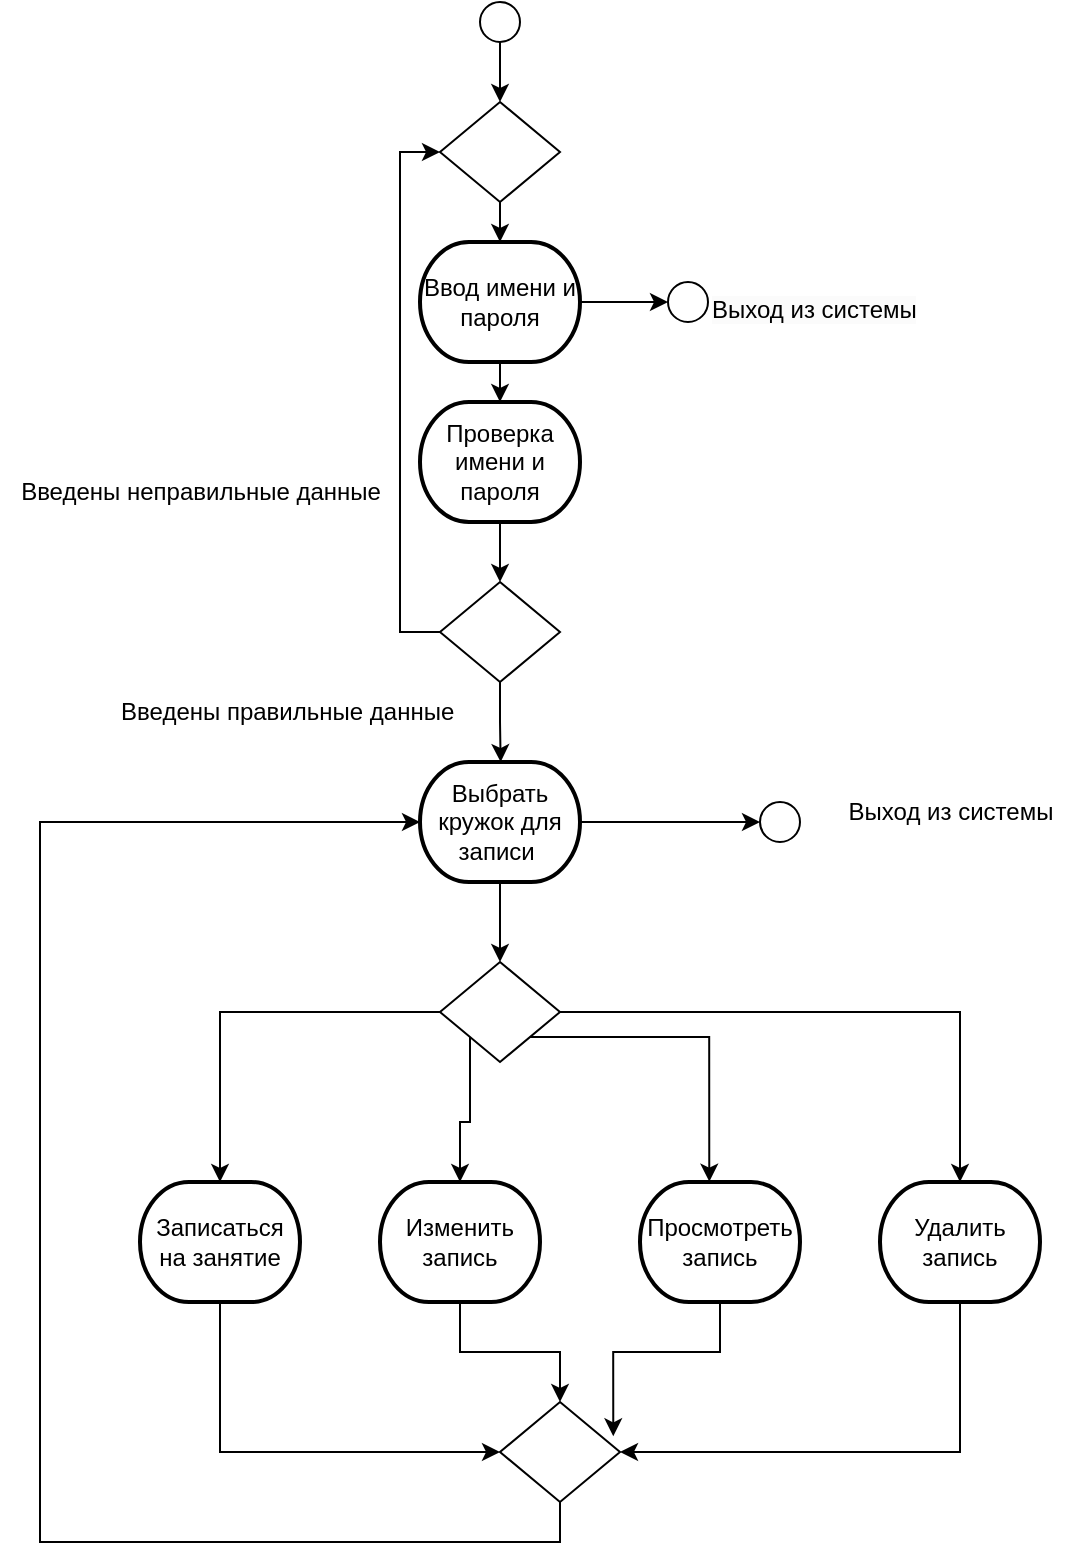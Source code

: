 <mxfile version="24.7.16">
  <diagram name="Страница — 1" id="JV8hyd7Jz_865M1VU4lC">
    <mxGraphModel dx="1158" dy="737" grid="1" gridSize="10" guides="1" tooltips="1" connect="1" arrows="1" fold="1" page="1" pageScale="1" pageWidth="827" pageHeight="1169" math="0" shadow="0">
      <root>
        <mxCell id="0" />
        <mxCell id="1" parent="0" />
        <mxCell id="B-xDhYqBiZCsZZ4xgUco-3" style="edgeStyle=orthogonalEdgeStyle;rounded=0;orthogonalLoop=1;jettySize=auto;html=1;exitX=0.5;exitY=1;exitDx=0;exitDy=0;entryX=0.5;entryY=0;entryDx=0;entryDy=0;" edge="1" parent="1" source="B-xDhYqBiZCsZZ4xgUco-1" target="B-xDhYqBiZCsZZ4xgUco-2">
          <mxGeometry relative="1" as="geometry" />
        </mxCell>
        <mxCell id="B-xDhYqBiZCsZZ4xgUco-1" value="" style="ellipse;whiteSpace=wrap;html=1;aspect=fixed;" vertex="1" parent="1">
          <mxGeometry x="320" y="30" width="20" height="20" as="geometry" />
        </mxCell>
        <mxCell id="B-xDhYqBiZCsZZ4xgUco-2" value="" style="rhombus;whiteSpace=wrap;html=1;" vertex="1" parent="1">
          <mxGeometry x="300" y="80" width="60" height="50" as="geometry" />
        </mxCell>
        <mxCell id="B-xDhYqBiZCsZZ4xgUco-37" value="" style="edgeStyle=orthogonalEdgeStyle;rounded=0;orthogonalLoop=1;jettySize=auto;html=1;" edge="1" parent="1" source="B-xDhYqBiZCsZZ4xgUco-4" target="B-xDhYqBiZCsZZ4xgUco-36">
          <mxGeometry relative="1" as="geometry" />
        </mxCell>
        <mxCell id="B-xDhYqBiZCsZZ4xgUco-4" value="Ввод имени и пароля" style="strokeWidth=2;html=1;shape=mxgraph.flowchart.terminator;whiteSpace=wrap;" vertex="1" parent="1">
          <mxGeometry x="290" y="150" width="80" height="60" as="geometry" />
        </mxCell>
        <mxCell id="B-xDhYqBiZCsZZ4xgUco-5" style="edgeStyle=orthogonalEdgeStyle;rounded=0;orthogonalLoop=1;jettySize=auto;html=1;exitX=0.5;exitY=1;exitDx=0;exitDy=0;entryX=0.5;entryY=0;entryDx=0;entryDy=0;entryPerimeter=0;" edge="1" parent="1" source="B-xDhYqBiZCsZZ4xgUco-2" target="B-xDhYqBiZCsZZ4xgUco-4">
          <mxGeometry relative="1" as="geometry" />
        </mxCell>
        <mxCell id="B-xDhYqBiZCsZZ4xgUco-9" style="edgeStyle=orthogonalEdgeStyle;rounded=0;orthogonalLoop=1;jettySize=auto;html=1;exitX=0.5;exitY=1;exitDx=0;exitDy=0;exitPerimeter=0;entryX=0.5;entryY=0;entryDx=0;entryDy=0;" edge="1" parent="1" source="B-xDhYqBiZCsZZ4xgUco-6" target="B-xDhYqBiZCsZZ4xgUco-8">
          <mxGeometry relative="1" as="geometry" />
        </mxCell>
        <mxCell id="B-xDhYqBiZCsZZ4xgUco-6" value="Проверка имени и пароля" style="strokeWidth=2;html=1;shape=mxgraph.flowchart.terminator;whiteSpace=wrap;" vertex="1" parent="1">
          <mxGeometry x="290" y="230" width="80" height="60" as="geometry" />
        </mxCell>
        <mxCell id="B-xDhYqBiZCsZZ4xgUco-7" style="edgeStyle=orthogonalEdgeStyle;rounded=0;orthogonalLoop=1;jettySize=auto;html=1;exitX=0.5;exitY=1;exitDx=0;exitDy=0;exitPerimeter=0;entryX=0.5;entryY=0;entryDx=0;entryDy=0;entryPerimeter=0;" edge="1" parent="1" source="B-xDhYqBiZCsZZ4xgUco-4" target="B-xDhYqBiZCsZZ4xgUco-6">
          <mxGeometry relative="1" as="geometry" />
        </mxCell>
        <mxCell id="B-xDhYqBiZCsZZ4xgUco-11" style="edgeStyle=orthogonalEdgeStyle;rounded=0;orthogonalLoop=1;jettySize=auto;html=1;exitX=0;exitY=0.5;exitDx=0;exitDy=0;entryX=0;entryY=0.5;entryDx=0;entryDy=0;" edge="1" parent="1" source="B-xDhYqBiZCsZZ4xgUco-8" target="B-xDhYqBiZCsZZ4xgUco-2">
          <mxGeometry relative="1" as="geometry" />
        </mxCell>
        <mxCell id="B-xDhYqBiZCsZZ4xgUco-13" style="edgeStyle=orthogonalEdgeStyle;rounded=0;orthogonalLoop=1;jettySize=auto;html=1;exitX=0.5;exitY=1;exitDx=0;exitDy=0;" edge="1" parent="1" source="B-xDhYqBiZCsZZ4xgUco-8">
          <mxGeometry relative="1" as="geometry">
            <mxPoint x="330.333" y="410" as="targetPoint" />
          </mxGeometry>
        </mxCell>
        <mxCell id="B-xDhYqBiZCsZZ4xgUco-8" value="" style="rhombus;whiteSpace=wrap;html=1;" vertex="1" parent="1">
          <mxGeometry x="300" y="320" width="60" height="50" as="geometry" />
        </mxCell>
        <mxCell id="B-xDhYqBiZCsZZ4xgUco-12" value="Введены неправильные данные" style="text;html=1;align=center;verticalAlign=middle;resizable=0;points=[];autosize=1;strokeColor=none;fillColor=none;" vertex="1" parent="1">
          <mxGeometry x="80" y="260" width="200" height="30" as="geometry" />
        </mxCell>
        <mxCell id="B-xDhYqBiZCsZZ4xgUco-14" value="Введены правильные данные&amp;nbsp;" style="text;html=1;align=center;verticalAlign=middle;resizable=0;points=[];autosize=1;strokeColor=none;fillColor=none;" vertex="1" parent="1">
          <mxGeometry x="130" y="370" width="190" height="30" as="geometry" />
        </mxCell>
        <mxCell id="B-xDhYqBiZCsZZ4xgUco-18" style="edgeStyle=orthogonalEdgeStyle;rounded=0;orthogonalLoop=1;jettySize=auto;html=1;exitX=0.5;exitY=1;exitDx=0;exitDy=0;exitPerimeter=0;entryX=0.5;entryY=0;entryDx=0;entryDy=0;" edge="1" parent="1" source="B-xDhYqBiZCsZZ4xgUco-15" target="B-xDhYqBiZCsZZ4xgUco-17">
          <mxGeometry relative="1" as="geometry" />
        </mxCell>
        <mxCell id="B-xDhYqBiZCsZZ4xgUco-39" value="" style="edgeStyle=orthogonalEdgeStyle;rounded=0;orthogonalLoop=1;jettySize=auto;html=1;" edge="1" parent="1" source="B-xDhYqBiZCsZZ4xgUco-15" target="B-xDhYqBiZCsZZ4xgUco-38">
          <mxGeometry relative="1" as="geometry" />
        </mxCell>
        <mxCell id="B-xDhYqBiZCsZZ4xgUco-15" value="Выбрать кружок для записи&amp;nbsp;" style="strokeWidth=2;html=1;shape=mxgraph.flowchart.terminator;whiteSpace=wrap;" vertex="1" parent="1">
          <mxGeometry x="290" y="410" width="80" height="60" as="geometry" />
        </mxCell>
        <mxCell id="B-xDhYqBiZCsZZ4xgUco-21" style="edgeStyle=orthogonalEdgeStyle;rounded=0;orthogonalLoop=1;jettySize=auto;html=1;exitX=0;exitY=0.5;exitDx=0;exitDy=0;" edge="1" parent="1" source="B-xDhYqBiZCsZZ4xgUco-17" target="B-xDhYqBiZCsZZ4xgUco-20">
          <mxGeometry relative="1" as="geometry" />
        </mxCell>
        <mxCell id="B-xDhYqBiZCsZZ4xgUco-23" style="edgeStyle=orthogonalEdgeStyle;rounded=0;orthogonalLoop=1;jettySize=auto;html=1;exitX=0;exitY=1;exitDx=0;exitDy=0;" edge="1" parent="1" source="B-xDhYqBiZCsZZ4xgUco-17" target="B-xDhYqBiZCsZZ4xgUco-22">
          <mxGeometry relative="1" as="geometry" />
        </mxCell>
        <mxCell id="B-xDhYqBiZCsZZ4xgUco-27" style="edgeStyle=orthogonalEdgeStyle;rounded=0;orthogonalLoop=1;jettySize=auto;html=1;exitX=1;exitY=0.5;exitDx=0;exitDy=0;" edge="1" parent="1" source="B-xDhYqBiZCsZZ4xgUco-17" target="B-xDhYqBiZCsZZ4xgUco-26">
          <mxGeometry relative="1" as="geometry" />
        </mxCell>
        <mxCell id="B-xDhYqBiZCsZZ4xgUco-17" value="" style="rhombus;whiteSpace=wrap;html=1;" vertex="1" parent="1">
          <mxGeometry x="300" y="510" width="60" height="50" as="geometry" />
        </mxCell>
        <mxCell id="B-xDhYqBiZCsZZ4xgUco-29" style="edgeStyle=orthogonalEdgeStyle;rounded=0;orthogonalLoop=1;jettySize=auto;html=1;exitX=0.5;exitY=1;exitDx=0;exitDy=0;exitPerimeter=0;entryX=0;entryY=0.5;entryDx=0;entryDy=0;" edge="1" parent="1" source="B-xDhYqBiZCsZZ4xgUco-20" target="B-xDhYqBiZCsZZ4xgUco-28">
          <mxGeometry relative="1" as="geometry" />
        </mxCell>
        <mxCell id="B-xDhYqBiZCsZZ4xgUco-20" value="Записаться на занятие" style="strokeWidth=2;html=1;shape=mxgraph.flowchart.terminator;whiteSpace=wrap;" vertex="1" parent="1">
          <mxGeometry x="150" y="620" width="80" height="60" as="geometry" />
        </mxCell>
        <mxCell id="B-xDhYqBiZCsZZ4xgUco-30" style="edgeStyle=orthogonalEdgeStyle;rounded=0;orthogonalLoop=1;jettySize=auto;html=1;exitX=0.5;exitY=1;exitDx=0;exitDy=0;exitPerimeter=0;" edge="1" parent="1" source="B-xDhYqBiZCsZZ4xgUco-22" target="B-xDhYqBiZCsZZ4xgUco-28">
          <mxGeometry relative="1" as="geometry" />
        </mxCell>
        <mxCell id="B-xDhYqBiZCsZZ4xgUco-22" value="Изменить запись" style="strokeWidth=2;html=1;shape=mxgraph.flowchart.terminator;whiteSpace=wrap;" vertex="1" parent="1">
          <mxGeometry x="270" y="620" width="80" height="60" as="geometry" />
        </mxCell>
        <mxCell id="B-xDhYqBiZCsZZ4xgUco-24" value="Просмотреть запись" style="strokeWidth=2;html=1;shape=mxgraph.flowchart.terminator;whiteSpace=wrap;" vertex="1" parent="1">
          <mxGeometry x="400" y="620" width="80" height="60" as="geometry" />
        </mxCell>
        <mxCell id="B-xDhYqBiZCsZZ4xgUco-25" style="edgeStyle=orthogonalEdgeStyle;rounded=0;orthogonalLoop=1;jettySize=auto;html=1;exitX=1;exitY=1;exitDx=0;exitDy=0;entryX=0.433;entryY=-0.003;entryDx=0;entryDy=0;entryPerimeter=0;" edge="1" parent="1" source="B-xDhYqBiZCsZZ4xgUco-17" target="B-xDhYqBiZCsZZ4xgUco-24">
          <mxGeometry relative="1" as="geometry" />
        </mxCell>
        <mxCell id="B-xDhYqBiZCsZZ4xgUco-33" style="edgeStyle=orthogonalEdgeStyle;rounded=0;orthogonalLoop=1;jettySize=auto;html=1;exitX=0.5;exitY=1;exitDx=0;exitDy=0;exitPerimeter=0;entryX=1;entryY=0.5;entryDx=0;entryDy=0;" edge="1" parent="1" source="B-xDhYqBiZCsZZ4xgUco-26" target="B-xDhYqBiZCsZZ4xgUco-28">
          <mxGeometry relative="1" as="geometry" />
        </mxCell>
        <mxCell id="B-xDhYqBiZCsZZ4xgUco-26" value="Удалить запись" style="strokeWidth=2;html=1;shape=mxgraph.flowchart.terminator;whiteSpace=wrap;" vertex="1" parent="1">
          <mxGeometry x="520" y="620" width="80" height="60" as="geometry" />
        </mxCell>
        <mxCell id="B-xDhYqBiZCsZZ4xgUco-28" value="" style="rhombus;whiteSpace=wrap;html=1;" vertex="1" parent="1">
          <mxGeometry x="330" y="730" width="60" height="50" as="geometry" />
        </mxCell>
        <mxCell id="B-xDhYqBiZCsZZ4xgUco-31" style="edgeStyle=orthogonalEdgeStyle;rounded=0;orthogonalLoop=1;jettySize=auto;html=1;exitX=0.5;exitY=1;exitDx=0;exitDy=0;exitPerimeter=0;entryX=0.944;entryY=0.343;entryDx=0;entryDy=0;entryPerimeter=0;" edge="1" parent="1" source="B-xDhYqBiZCsZZ4xgUco-24" target="B-xDhYqBiZCsZZ4xgUco-28">
          <mxGeometry relative="1" as="geometry" />
        </mxCell>
        <mxCell id="B-xDhYqBiZCsZZ4xgUco-34" style="edgeStyle=orthogonalEdgeStyle;rounded=0;orthogonalLoop=1;jettySize=auto;html=1;exitX=0.5;exitY=1;exitDx=0;exitDy=0;entryX=0;entryY=0.5;entryDx=0;entryDy=0;entryPerimeter=0;" edge="1" parent="1" source="B-xDhYqBiZCsZZ4xgUco-28" target="B-xDhYqBiZCsZZ4xgUco-15">
          <mxGeometry relative="1" as="geometry">
            <Array as="points">
              <mxPoint x="360" y="800" />
              <mxPoint x="100" y="800" />
              <mxPoint x="100" y="440" />
            </Array>
          </mxGeometry>
        </mxCell>
        <mxCell id="B-xDhYqBiZCsZZ4xgUco-36" value="" style="ellipse;whiteSpace=wrap;html=1;aspect=fixed;" vertex="1" parent="1">
          <mxGeometry x="414" y="170" width="20" height="20" as="geometry" />
        </mxCell>
        <mxCell id="B-xDhYqBiZCsZZ4xgUco-38" value="" style="ellipse;whiteSpace=wrap;html=1;aspect=fixed;" vertex="1" parent="1">
          <mxGeometry x="460" y="430" width="20" height="20" as="geometry" />
        </mxCell>
        <mxCell id="B-xDhYqBiZCsZZ4xgUco-40" value="Выход из системы" style="text;html=1;align=center;verticalAlign=middle;resizable=0;points=[];autosize=1;strokeColor=none;fillColor=none;" vertex="1" parent="1">
          <mxGeometry x="490" y="420" width="130" height="30" as="geometry" />
        </mxCell>
        <mxCell id="B-xDhYqBiZCsZZ4xgUco-41" value="&lt;span style=&quot;color: rgb(0, 0, 0); font-family: Helvetica; font-size: 12px; font-style: normal; font-variant-ligatures: normal; font-variant-caps: normal; font-weight: 400; letter-spacing: normal; orphans: 2; text-align: center; text-indent: 0px; text-transform: none; widows: 2; word-spacing: 0px; -webkit-text-stroke-width: 0px; white-space: nowrap; background-color: rgb(251, 251, 251); text-decoration-thickness: initial; text-decoration-style: initial; text-decoration-color: initial; display: inline !important; float: none;&quot;&gt;Выход из системы&lt;/span&gt;" style="text;whiteSpace=wrap;html=1;" vertex="1" parent="1">
          <mxGeometry x="434" y="170" width="140" height="40" as="geometry" />
        </mxCell>
      </root>
    </mxGraphModel>
  </diagram>
</mxfile>
